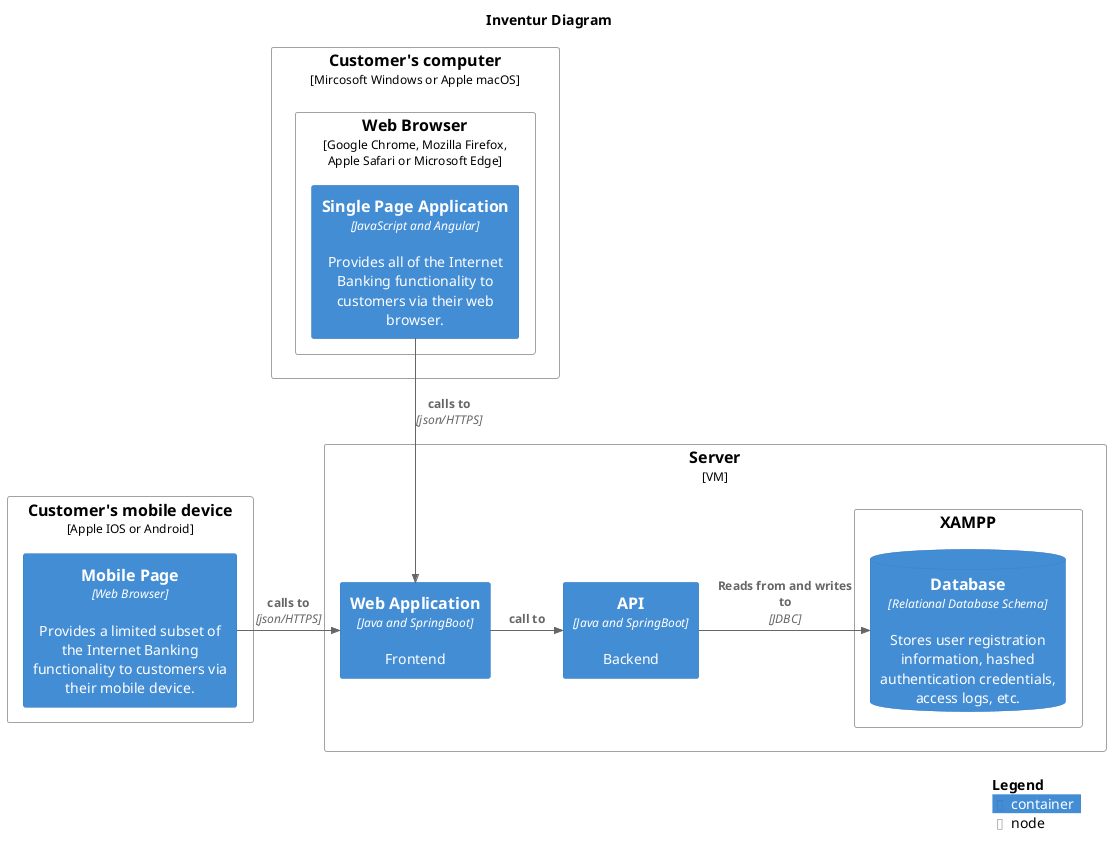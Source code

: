 @startuml c4-diagram
' source: https://github.com/plantuml-stdlib/C4-PlantUML
' C4 Model
!include <c4/C4_Deployment.puml>
' !include https://raw.githubusercontent.com/plantuml-stdlib/C4-PlantUML/master/C4_Deployment.puml

title Inventur Diagram

Deployment_Node(plc, "Server", "VM"){
    Container(web2, "Web Application", "Java and SpringBoot", "Frontend")
    Container(api, "API", "Java and SpringBoot", "Backend")
    Deployment_Node(XAMPP, "XAMPP"){
        ContainerDb(db, "Database", "Relational Database Schema", "Stores user registration information, hashed authentication credentials, access logs, etc.")
    }
}

Deployment_Node(comp, "Customer's computer", "Mircosoft Windows or Apple macOS"){
    Deployment_Node(browser, "Web Browser", "Google Chrome, Mozilla Firefox, Apple Safari or Microsoft Edge"){
        Container(spa, "Single Page Application", "JavaScript and Angular", "Provides all of the Internet Banking functionality to customers via their web browser.")
    }
}

Deployment_Node(mob, "Customer's mobile device", "Apple IOS or Android"){
    Container(mobile, "Mobile Page", "Web Browser", "Provides a limited subset of the Internet Banking functionality to customers via their mobile device.")
}


Rel(spa, web2, "calls to", "json/HTTPS")
Rel_R(mobile, web2, "calls to", "json/HTTPS")
Rel_R(web2,api,"call to",)
Rel_R(api, db, "Reads from and writes to", "JDBC")


' Use complete legend
'LAYOUT_WITH_LEGEND()
' calculated legend, only show used items
SHOW_LEGEND()
@enduml